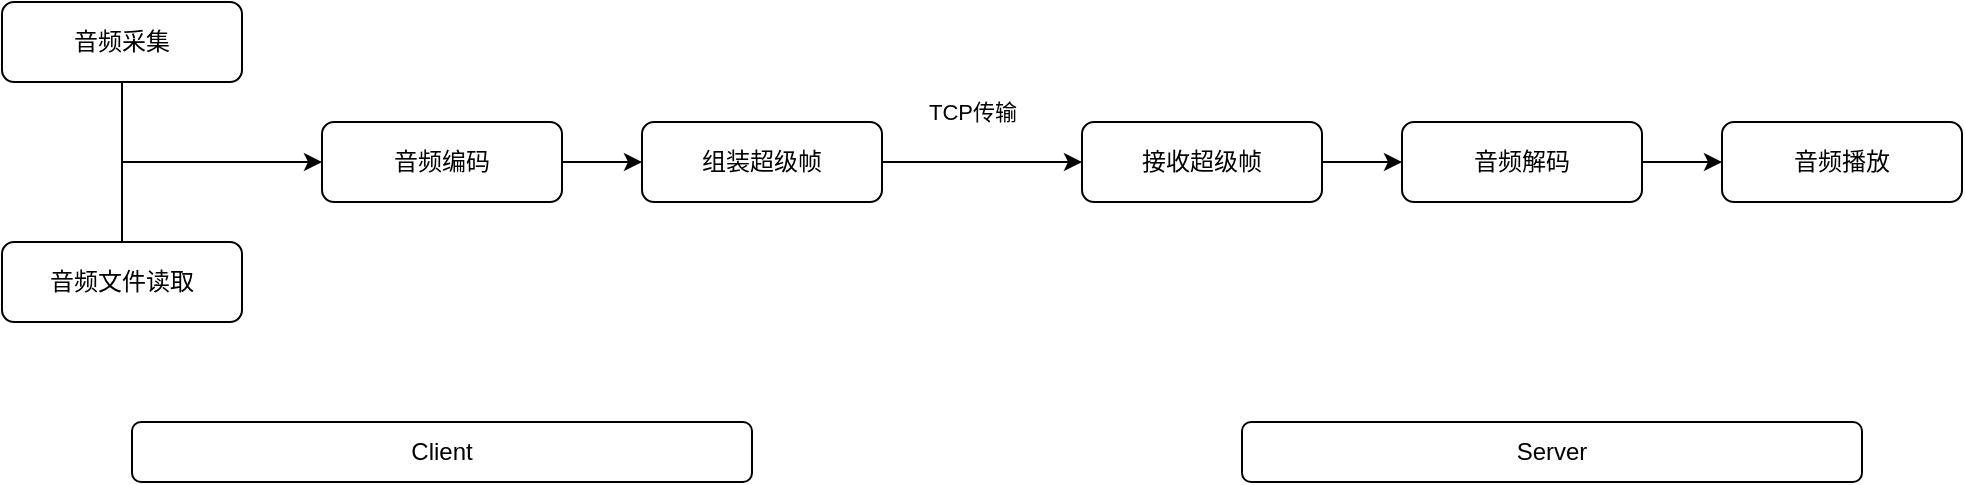 <mxfile version="26.2.14">
  <diagram id="C5RBs43oDa-KdzZeNtuy" name="Page-1">
    <mxGraphModel dx="1281" dy="542" grid="1" gridSize="10" guides="1" tooltips="1" connect="1" arrows="1" fold="1" page="1" pageScale="1" pageWidth="827" pageHeight="1169" math="0" shadow="0">
      <root>
        <mxCell id="WIyWlLk6GJQsqaUBKTNV-0" />
        <mxCell id="WIyWlLk6GJQsqaUBKTNV-1" parent="WIyWlLk6GJQsqaUBKTNV-0" />
        <mxCell id="mLXwRgzaE8qu65Smdnzb-19" value="" style="edgeStyle=orthogonalEdgeStyle;shape=connector;rounded=0;orthogonalLoop=1;jettySize=auto;html=1;strokeColor=default;align=center;verticalAlign=middle;fontFamily=Helvetica;fontSize=11;fontColor=default;labelBackgroundColor=default;endArrow=classic;" parent="WIyWlLk6GJQsqaUBKTNV-1" source="mLXwRgzaE8qu65Smdnzb-1" target="mLXwRgzaE8qu65Smdnzb-18" edge="1">
          <mxGeometry relative="1" as="geometry" />
        </mxCell>
        <mxCell id="mLXwRgzaE8qu65Smdnzb-1" value="组装超级帧" style="rounded=1;whiteSpace=wrap;html=1;fontSize=12;glass=0;strokeWidth=1;shadow=0;" parent="WIyWlLk6GJQsqaUBKTNV-1" vertex="1">
          <mxGeometry x="360" y="250" width="120" height="40" as="geometry" />
        </mxCell>
        <mxCell id="mLXwRgzaE8qu65Smdnzb-16" value="" style="edgeStyle=orthogonalEdgeStyle;shape=connector;rounded=0;orthogonalLoop=1;jettySize=auto;html=1;strokeColor=default;align=center;verticalAlign=middle;fontFamily=Helvetica;fontSize=11;fontColor=default;labelBackgroundColor=default;endArrow=classic;" parent="WIyWlLk6GJQsqaUBKTNV-1" source="mLXwRgzaE8qu65Smdnzb-0" target="mLXwRgzaE8qu65Smdnzb-1" edge="1">
          <mxGeometry relative="1" as="geometry" />
        </mxCell>
        <mxCell id="mLXwRgzaE8qu65Smdnzb-0" value="音频编码" style="rounded=1;whiteSpace=wrap;html=1;fontSize=12;glass=0;strokeWidth=1;shadow=0;" parent="WIyWlLk6GJQsqaUBKTNV-1" vertex="1">
          <mxGeometry x="200" y="250" width="120" height="40" as="geometry" />
        </mxCell>
        <mxCell id="mLXwRgzaE8qu65Smdnzb-11" style="edgeStyle=orthogonalEdgeStyle;rounded=0;orthogonalLoop=1;jettySize=auto;html=1;exitX=0.5;exitY=1;exitDx=0;exitDy=0;entryX=0;entryY=0.5;entryDx=0;entryDy=0;" parent="WIyWlLk6GJQsqaUBKTNV-1" source="mLXwRgzaE8qu65Smdnzb-5" target="mLXwRgzaE8qu65Smdnzb-0" edge="1">
          <mxGeometry relative="1" as="geometry" />
        </mxCell>
        <mxCell id="mLXwRgzaE8qu65Smdnzb-5" value="音频采集" style="rounded=1;whiteSpace=wrap;html=1;fontSize=12;glass=0;strokeWidth=1;shadow=0;" parent="WIyWlLk6GJQsqaUBKTNV-1" vertex="1">
          <mxGeometry x="40" y="190" width="120" height="40" as="geometry" />
        </mxCell>
        <mxCell id="mLXwRgzaE8qu65Smdnzb-6" value="Client" style="rounded=1;whiteSpace=wrap;html=1;fontSize=12;glass=0;strokeWidth=1;shadow=0;" parent="WIyWlLk6GJQsqaUBKTNV-1" vertex="1">
          <mxGeometry x="105" y="400" width="310" height="30" as="geometry" />
        </mxCell>
        <mxCell id="mLXwRgzaE8qu65Smdnzb-7" value="音频文件读取" style="rounded=1;whiteSpace=wrap;html=1;fontSize=12;glass=0;strokeWidth=1;shadow=0;" parent="WIyWlLk6GJQsqaUBKTNV-1" vertex="1">
          <mxGeometry x="40" y="310" width="120" height="40" as="geometry" />
        </mxCell>
        <mxCell id="mLXwRgzaE8qu65Smdnzb-15" value="" style="endArrow=none;html=1;rounded=0;strokeColor=default;align=center;verticalAlign=middle;fontFamily=Helvetica;fontSize=11;fontColor=default;labelBackgroundColor=default;edgeStyle=orthogonalEdgeStyle;" parent="WIyWlLk6GJQsqaUBKTNV-1" edge="1">
          <mxGeometry width="50" height="50" relative="1" as="geometry">
            <mxPoint x="100" y="310" as="sourcePoint" />
            <mxPoint x="100" y="270" as="targetPoint" />
          </mxGeometry>
        </mxCell>
        <mxCell id="mLXwRgzaE8qu65Smdnzb-23" value="" style="edgeStyle=orthogonalEdgeStyle;shape=connector;rounded=0;orthogonalLoop=1;jettySize=auto;html=1;strokeColor=default;align=center;verticalAlign=middle;fontFamily=Helvetica;fontSize=11;fontColor=default;labelBackgroundColor=default;endArrow=classic;" parent="WIyWlLk6GJQsqaUBKTNV-1" source="mLXwRgzaE8qu65Smdnzb-18" target="mLXwRgzaE8qu65Smdnzb-22" edge="1">
          <mxGeometry relative="1" as="geometry" />
        </mxCell>
        <mxCell id="mLXwRgzaE8qu65Smdnzb-18" value="接收超级帧" style="rounded=1;whiteSpace=wrap;html=1;fontSize=12;glass=0;strokeWidth=1;shadow=0;" parent="WIyWlLk6GJQsqaUBKTNV-1" vertex="1">
          <mxGeometry x="580" y="250" width="120" height="40" as="geometry" />
        </mxCell>
        <mxCell id="mLXwRgzaE8qu65Smdnzb-21" value="TCP传输" style="text;html=1;align=center;verticalAlign=middle;resizable=0;points=[];autosize=1;strokeColor=none;fillColor=none;fontFamily=Helvetica;fontSize=11;fontColor=default;labelBackgroundColor=default;" parent="WIyWlLk6GJQsqaUBKTNV-1" vertex="1">
          <mxGeometry x="490" y="230" width="70" height="30" as="geometry" />
        </mxCell>
        <mxCell id="mLXwRgzaE8qu65Smdnzb-25" value="" style="edgeStyle=orthogonalEdgeStyle;shape=connector;rounded=0;orthogonalLoop=1;jettySize=auto;html=1;strokeColor=default;align=center;verticalAlign=middle;fontFamily=Helvetica;fontSize=11;fontColor=default;labelBackgroundColor=default;endArrow=classic;" parent="WIyWlLk6GJQsqaUBKTNV-1" source="mLXwRgzaE8qu65Smdnzb-22" target="mLXwRgzaE8qu65Smdnzb-24" edge="1">
          <mxGeometry relative="1" as="geometry" />
        </mxCell>
        <mxCell id="mLXwRgzaE8qu65Smdnzb-22" value="音频解码" style="rounded=1;whiteSpace=wrap;html=1;fontSize=12;glass=0;strokeWidth=1;shadow=0;" parent="WIyWlLk6GJQsqaUBKTNV-1" vertex="1">
          <mxGeometry x="740" y="250" width="120" height="40" as="geometry" />
        </mxCell>
        <mxCell id="mLXwRgzaE8qu65Smdnzb-24" value="音频播放" style="rounded=1;whiteSpace=wrap;html=1;fontSize=12;glass=0;strokeWidth=1;shadow=0;" parent="WIyWlLk6GJQsqaUBKTNV-1" vertex="1">
          <mxGeometry x="900" y="250" width="120" height="40" as="geometry" />
        </mxCell>
        <mxCell id="mLXwRgzaE8qu65Smdnzb-26" value="Server" style="rounded=1;whiteSpace=wrap;html=1;fontSize=12;glass=0;strokeWidth=1;shadow=0;" parent="WIyWlLk6GJQsqaUBKTNV-1" vertex="1">
          <mxGeometry x="660" y="400" width="310" height="30" as="geometry" />
        </mxCell>
      </root>
    </mxGraphModel>
  </diagram>
</mxfile>
